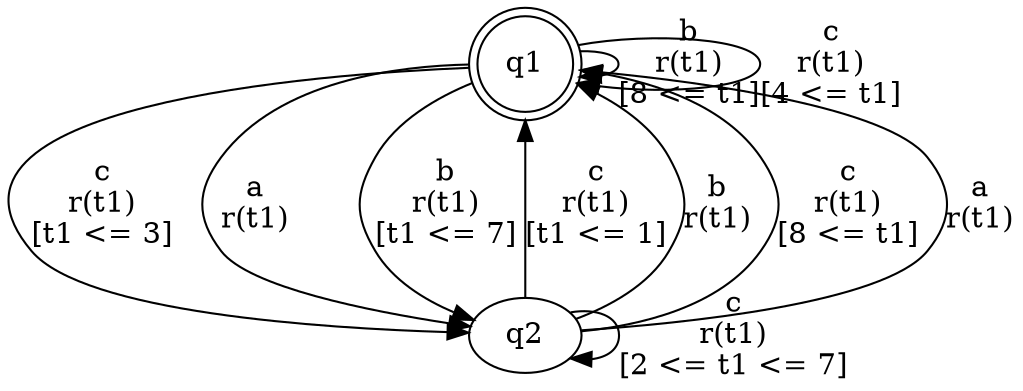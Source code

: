 digraph "tests_1/test9/solution202/solution" {
	q1[label=q1 shape=doublecircle]
	q2[label=q2]
	q1 -> q2[label="c\nr(t1)\n[t1 <= 3]"]
	q2 -> q2[label="c\nr(t1)\n[2 <= t1 <= 7]"]
	q2 -> q1[label="c\nr(t1)\n[t1 <= 1]"]
	q2 -> q1[label="b\nr(t1)\n"]
	q2 -> q1[label="c\nr(t1)\n[8 <= t1]"]
	q2 -> q1[label="a\nr(t1)\n"]
	q1 -> q2[label="a\nr(t1)\n"]
	q1 -> q2[label="b\nr(t1)\n[t1 <= 7]"]
	q1 -> q1[label="b\nr(t1)\n[8 <= t1]"]
	q1 -> q1[label="c\nr(t1)\n[4 <= t1]"]
}
